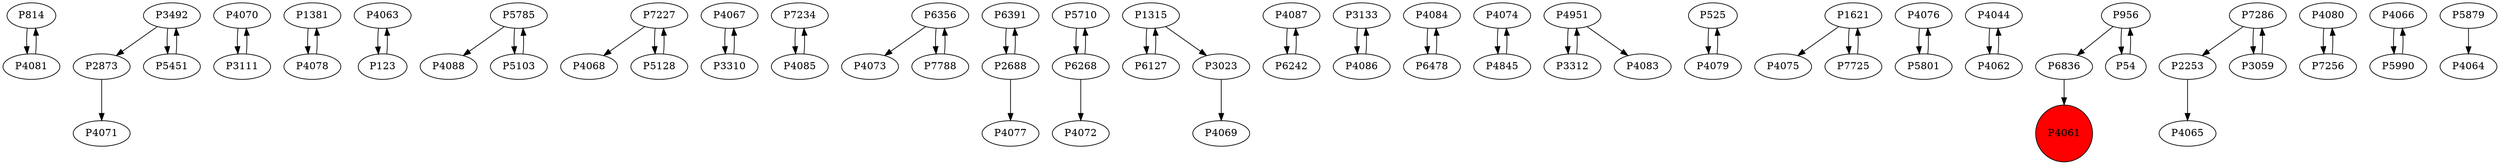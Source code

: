 digraph {
	P814 -> P4081
	P3492 -> P2873
	P4070 -> P3111
	P1381 -> P4078
	P5451 -> P3492
	P4063 -> P123
	P5785 -> P4088
	P7227 -> P4068
	P4067 -> P3310
	P7234 -> P4085
	P6356 -> P4073
	P6391 -> P2688
	P4078 -> P1381
	P5710 -> P6268
	P1315 -> P6127
	P4087 -> P6242
	P6268 -> P4072
	P3133 -> P4086
	P3111 -> P4070
	P4084 -> P6478
	P4074 -> P4845
	P4951 -> P3312
	P525 -> P4079
	P4951 -> P4083
	P1621 -> P4075
	P4076 -> P5801
	P6127 -> P1315
	P7788 -> P6356
	P2688 -> P6391
	P5785 -> P5103
	P4044 -> P4062
	P956 -> P6836
	P7286 -> P2253
	P2253 -> P4065
	P4081 -> P814
	P4845 -> P4074
	P6268 -> P5710
	P6356 -> P7788
	P5103 -> P5785
	P7725 -> P1621
	P1315 -> P3023
	P3059 -> P7286
	P7227 -> P5128
	P1621 -> P7725
	P3492 -> P5451
	P2688 -> P4077
	P6836 -> P4061
	P123 -> P4063
	P4080 -> P7256
	P4085 -> P7234
	P3312 -> P4951
	P2873 -> P4071
	P7256 -> P4080
	P5128 -> P7227
	P4066 -> P5990
	P6242 -> P4087
	P3310 -> P4067
	P5801 -> P4076
	P54 -> P956
	P956 -> P54
	P4062 -> P4044
	P5990 -> P4066
	P5879 -> P4064
	P6478 -> P4084
	P3023 -> P4069
	P4086 -> P3133
	P4079 -> P525
	P7286 -> P3059
	P4061 [shape=circle]
	P4061 [style=filled]
	P4061 [fillcolor=red]
}